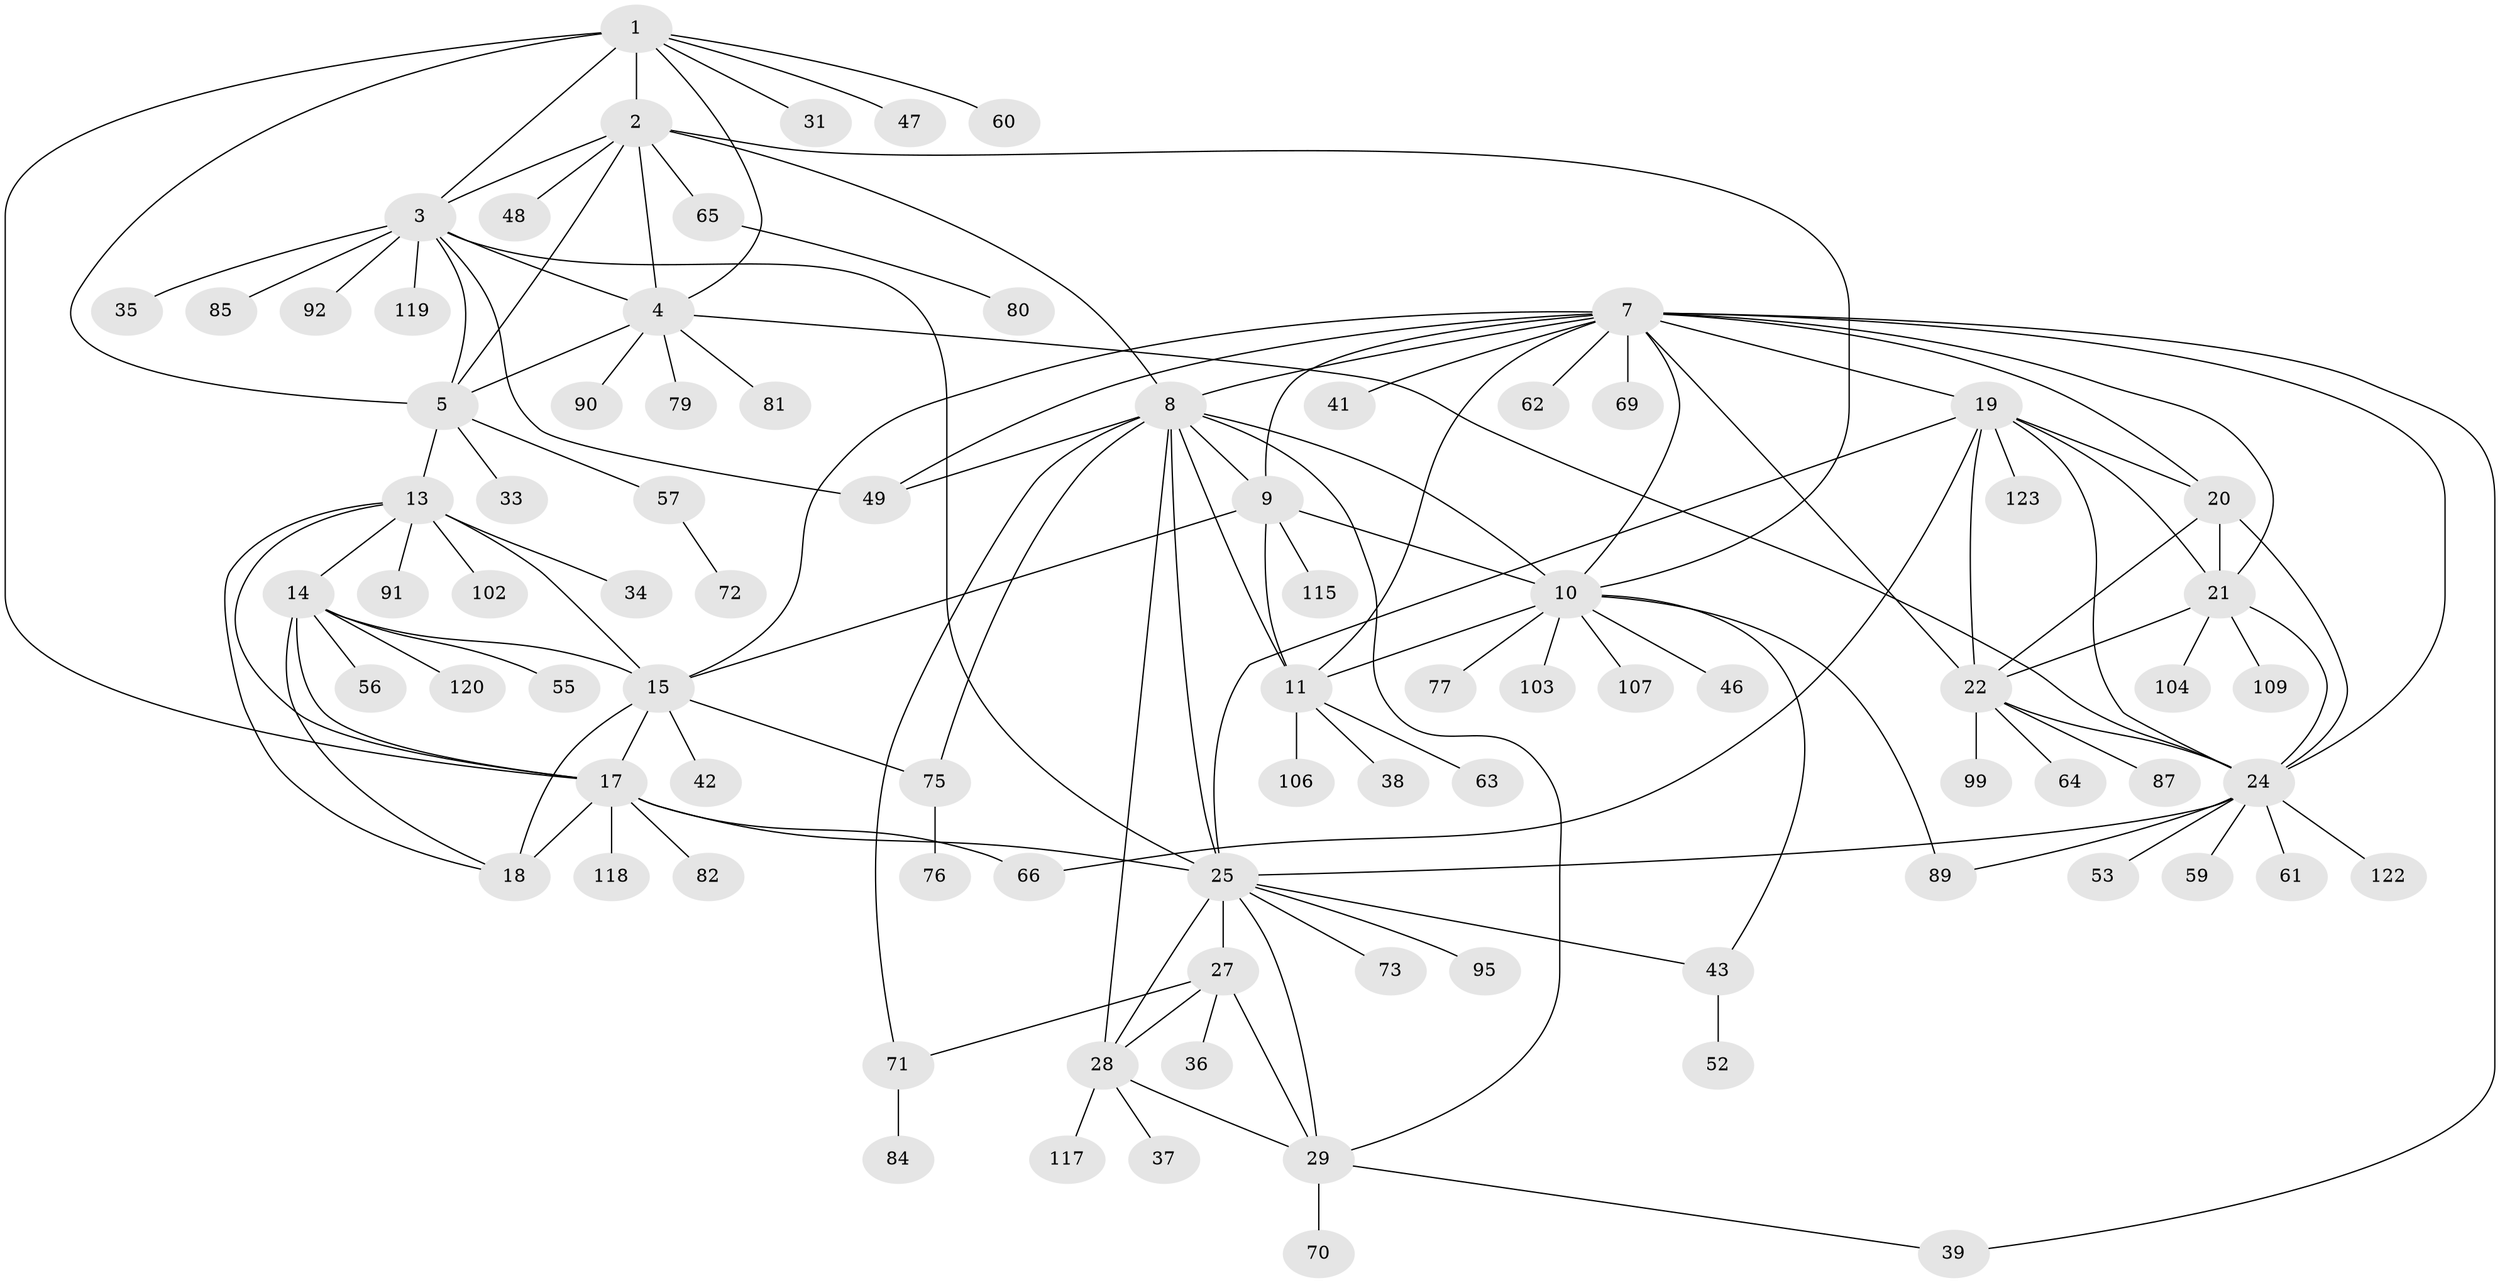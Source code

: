// original degree distribution, {9: 0.024390243902439025, 7: 0.04878048780487805, 11: 0.016260162601626018, 10: 0.016260162601626018, 8: 0.08130081300813008, 12: 0.016260162601626018, 5: 0.024390243902439025, 13: 0.016260162601626018, 2: 0.1951219512195122, 1: 0.5203252032520326, 4: 0.008130081300813009, 3: 0.032520325203252036}
// Generated by graph-tools (version 1.1) at 2025/19/03/04/25 18:19:52]
// undirected, 86 vertices, 135 edges
graph export_dot {
graph [start="1"]
  node [color=gray90,style=filled];
  1;
  2 [super="+6"];
  3;
  4 [super="+74"];
  5;
  7 [super="+97+23"];
  8 [super="+44+108+86+113"];
  9;
  10 [super="+12"];
  11;
  13;
  14;
  15 [super="+16"];
  17 [super="+51+58+50"];
  18;
  19;
  20;
  21 [super="+83"];
  22;
  24;
  25 [super="+26+45+30"];
  27;
  28;
  29 [super="+96"];
  31 [super="+32"];
  33;
  34;
  35;
  36;
  37;
  38 [super="+98"];
  39;
  41;
  42;
  43 [super="+116+78"];
  46;
  47 [super="+67"];
  48;
  49;
  52;
  53 [super="+112"];
  55;
  56;
  57;
  59;
  60;
  61;
  62;
  63 [super="+121"];
  64;
  65;
  66 [super="+100"];
  69;
  70;
  71;
  72;
  73;
  75;
  76;
  77;
  79;
  80;
  81;
  82;
  84;
  85;
  87;
  89 [super="+93"];
  90;
  91 [super="+101"];
  92;
  95;
  99;
  102;
  103;
  104;
  106;
  107;
  109;
  115;
  117;
  118;
  119;
  120;
  122;
  123;
  1 -- 2 [weight=2];
  1 -- 3;
  1 -- 4;
  1 -- 5;
  1 -- 31;
  1 -- 47;
  1 -- 60;
  1 -- 17;
  2 -- 3 [weight=2];
  2 -- 4 [weight=2];
  2 -- 5 [weight=2];
  2 -- 48;
  2 -- 8;
  2 -- 65;
  2 -- 10;
  3 -- 4;
  3 -- 5;
  3 -- 35;
  3 -- 49;
  3 -- 85;
  3 -- 92;
  3 -- 119;
  3 -- 25;
  4 -- 5;
  4 -- 24;
  4 -- 79;
  4 -- 81;
  4 -- 90;
  5 -- 13;
  5 -- 33;
  5 -- 57;
  7 -- 8;
  7 -- 9 [weight=2];
  7 -- 10 [weight=2];
  7 -- 11;
  7 -- 62;
  7 -- 69;
  7 -- 39;
  7 -- 41;
  7 -- 15;
  7 -- 49;
  7 -- 19;
  7 -- 20;
  7 -- 21;
  7 -- 22;
  7 -- 24;
  8 -- 9;
  8 -- 10 [weight=2];
  8 -- 11;
  8 -- 49;
  8 -- 75;
  8 -- 29;
  8 -- 28;
  8 -- 71;
  8 -- 25;
  9 -- 10 [weight=2];
  9 -- 11;
  9 -- 15;
  9 -- 115;
  10 -- 11 [weight=2];
  10 -- 103;
  10 -- 43;
  10 -- 107;
  10 -- 77;
  10 -- 46;
  10 -- 89;
  11 -- 38;
  11 -- 63;
  11 -- 106;
  13 -- 14;
  13 -- 15 [weight=2];
  13 -- 17;
  13 -- 18;
  13 -- 34;
  13 -- 91;
  13 -- 102;
  14 -- 15 [weight=2];
  14 -- 17;
  14 -- 18;
  14 -- 55;
  14 -- 56;
  14 -- 120;
  15 -- 17 [weight=2];
  15 -- 18 [weight=2];
  15 -- 42;
  15 -- 75;
  17 -- 18;
  17 -- 118;
  17 -- 66;
  17 -- 82;
  17 -- 25;
  19 -- 20;
  19 -- 21;
  19 -- 22;
  19 -- 24;
  19 -- 66;
  19 -- 123;
  19 -- 25;
  20 -- 21;
  20 -- 22;
  20 -- 24;
  21 -- 22;
  21 -- 24;
  21 -- 109;
  21 -- 104;
  22 -- 24;
  22 -- 64;
  22 -- 87;
  22 -- 99;
  24 -- 53;
  24 -- 59;
  24 -- 61;
  24 -- 122;
  24 -- 89;
  24 -- 25;
  25 -- 27 [weight=3];
  25 -- 28 [weight=3];
  25 -- 29 [weight=3];
  25 -- 73;
  25 -- 43;
  25 -- 95;
  27 -- 28;
  27 -- 29;
  27 -- 36;
  27 -- 71;
  28 -- 29;
  28 -- 37;
  28 -- 117;
  29 -- 39;
  29 -- 70;
  43 -- 52;
  57 -- 72;
  65 -- 80;
  71 -- 84;
  75 -- 76;
}
